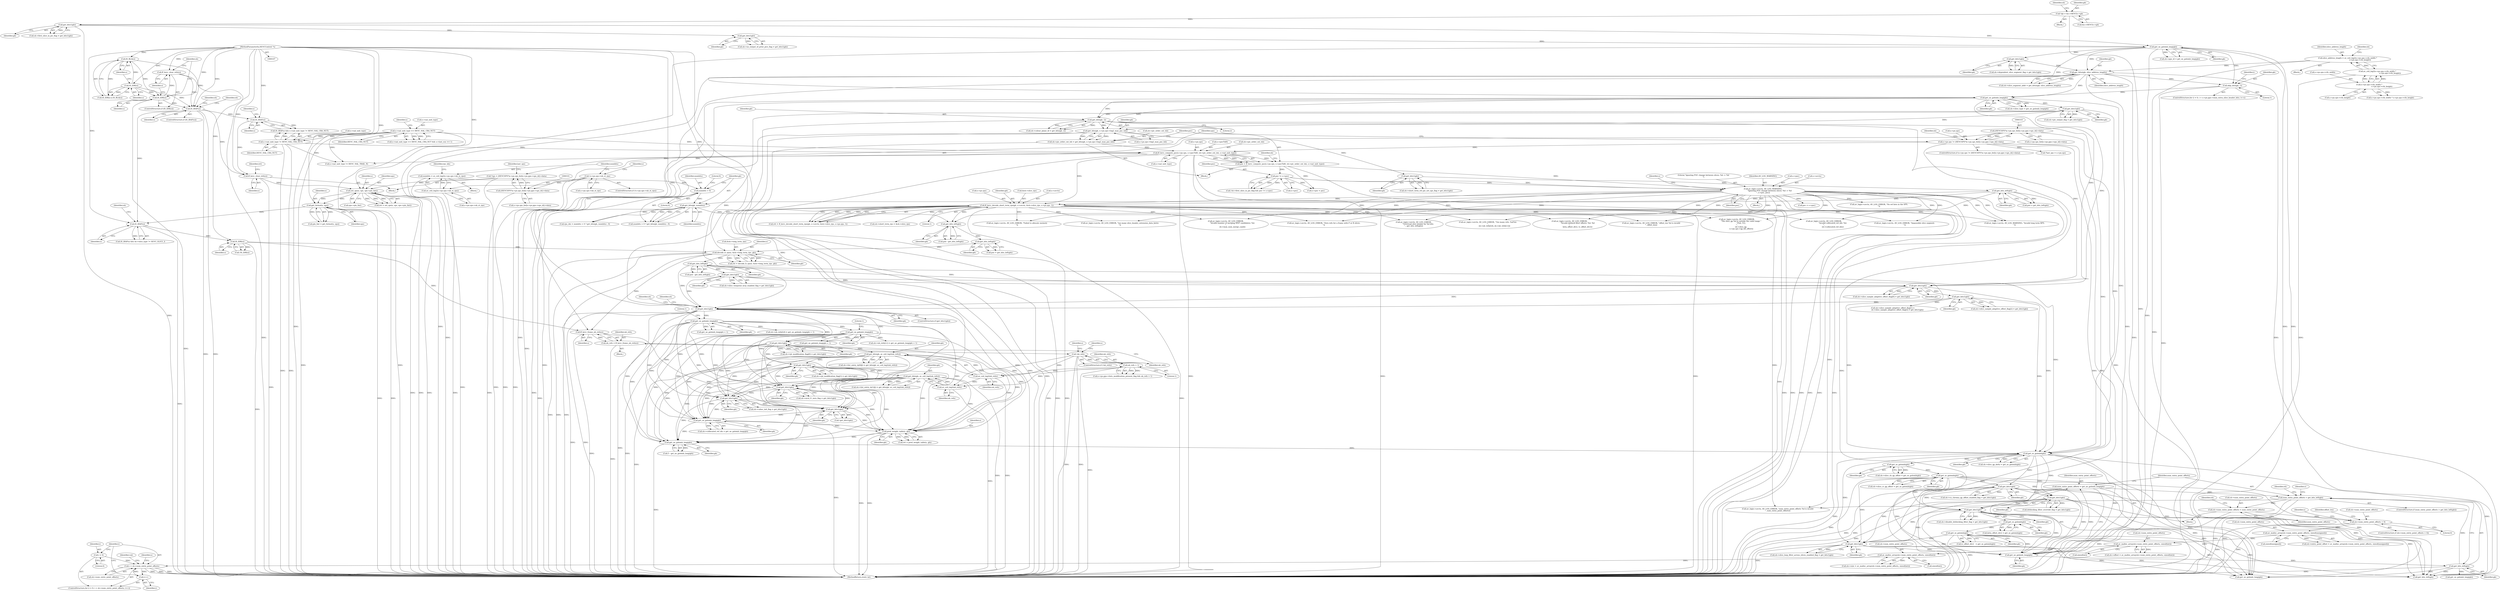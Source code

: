 digraph "0_FFmpeg_54655623a82632e7624714d7b2a3e039dc5faa7e_0@pointer" {
"1001946" [label="(Call,i < sh->num_entry_point_offsets)"];
"1001943" [label="(Call,i = 0)"];
"1001951" [label="(Call,i++)"];
"1001946" [label="(Call,i < sh->num_entry_point_offsets)"];
"1001906" [label="(Call,av_malloc_array(sh->num_entry_point_offsets, sizeof(int)))"];
"1001896" [label="(Call,av_malloc_array(sh->num_entry_point_offsets, sizeof(int)))"];
"1001886" [label="(Call,av_malloc_array(sh->num_entry_point_offsets, sizeof(unsigned)))"];
"1001831" [label="(Call,sh->num_entry_point_offsets > 0)"];
"1001825" [label="(Call,sh->num_entry_point_offsets = num_entry_point_offsets)"];
"1001811" [label="(Call,num_entry_point_offsets > get_bits_left(gb))"];
"1001806" [label="(Call,num_entry_point_offsets = get_ue_golomb_long(gb))"];
"1001808" [label="(Call,get_ue_golomb_long(gb))"];
"1001544" [label="(Call,get_se_golomb(gb))"];
"1001538" [label="(Call,get_se_golomb(gb))"];
"1001523" [label="(Call,get_se_golomb(gb))"];
"1000699" [label="(Call,get_bits(gb, 2))"];
"1000617" [label="(Call,get_ue_golomb_long(gb))"];
"1000610" [label="(Call,skip_bits(gb, 1))"];
"1000511" [label="(Call,get_bitsz(gb, slice_address_length))"];
"1000487" [label="(Call,get_bits1(gb))"];
"1000201" [label="(Call,get_ue_golomb_long(gb))"];
"1000132" [label="(Call,get_bits1(gb))"];
"1000111" [label="(Call,*gb = &s->HEVClc->gb)"];
"1000195" [label="(Call,get_bits1(gb))"];
"1000489" [label="(Call,slice_address_length = av_ceil_log2(s->ps.sps->ctb_width *\n                                            s->ps.sps->ctb_height))"];
"1000491" [label="(Call,av_ceil_log2(s->ps.sps->ctb_width *\n                                            s->ps.sps->ctb_height))"];
"1000492" [label="(Call,s->ps.sps->ctb_width *\n                                            s->ps.sps->ctb_height)"];
"1000685" [label="(Call,get_bits1(gb))"];
"1001493" [label="(Call,get_ue_golomb_long(gb))"];
"1001176" [label="(Call,get_ue_golomb_long(gb))"];
"1001160" [label="(Call,get_ue_golomb_long(gb))"];
"1001150" [label="(Call,get_bits1(gb))"];
"1001065" [label="(Call,get_bits1(gb))"];
"1001042" [label="(Call,get_bits1(gb))"];
"1000932" [label="(Call,get_bits_left(gb))"];
"1000898" [label="(Call,decode_lt_rps(s, &sh->long_term_rps, gb))"];
"1000704" [label="(Call,IS_IDR(s))"];
"1000652" [label="(Call,IS_IRAP(s))"];
"1000189" [label="(Call,IS_IRAP(s))"];
"1000181" [label="(Call,ff_hevc_clear_refs(s))"];
"1000179" [label="(Call,IS_IDR(s))"];
"1000156" [label="(Call,IS_BLA(s))"];
"1000154" [label="(Call,IS_IDR(s))"];
"1000108" [label="(MethodParameterIn,HEVCContext *s)"];
"1000431" [label="(Call,get_format(s, sps))"];
"1000417" [label="(Call,set_sps(s, sps, sps->pix_fmt))"];
"1000413" [label="(Call,ff_hevc_clear_refs(s))"];
"1000360" [label="(Call,IS_IRAP(s))"];
"1000328" [label="(Call,*sps = (HEVCSPS*)s->ps.sps_list[s->ps.pps->sps_id]->data)"];
"1000330" [label="(Call,(HEVCSPS*)s->ps.sps_list[s->ps.pps->sps_id]->data)"];
"1000309" [label="(Call,(HEVCSPS*)s->ps.sps_list[s->ps.pps->sps_id]->data)"];
"1000894" [label="(Call,get_bits_left(gb))"];
"1000890" [label="(Call,get_bits_left(gb))"];
"1000866" [label="(Call,get_bits(gb, numbits))"];
"1000789" [label="(Call,get_bits_left(gb))"];
"1000785" [label="(Call,get_bits1(gb))"];
"1000713" [label="(Call,get_bits(gb, s->ps.sps->log2_max_poc_lsb))"];
"1000863" [label="(Call,numbits > 0)"];
"1000850" [label="(Call,numbits = av_ceil_log2(s->ps.sps->nb_st_rps))"];
"1000852" [label="(Call,av_ceil_log2(s->ps.sps->nb_st_rps))"];
"1000833" [label="(Call,!s->ps.sps->nb_st_rps)"];
"1000799" [label="(Call,ff_hevc_decode_short_term_rps(gb, s->avctx, &sh->slice_rps, s->ps.sps, 1))"];
"1000751" [label="(Call,av_log(s->avctx, AV_LOG_WARNING,\n                       \"Ignoring POC change between slices: %d -> %d\n\", s->poc, poc))"];
"1000745" [label="(Call,poc != s->poc)"];
"1000722" [label="(Call,poc = ff_hevc_compute_poc(s->ps.sps, s->pocTid0, sh->pic_order_cnt_lsb, s->nal_unit_type))"];
"1000724" [label="(Call,ff_hevc_compute_poc(s->ps.sps, s->pocTid0, sh->pic_order_cnt_lsb, s->nal_unit_type))"];
"1000303" [label="(Call,s->ps.sps != (HEVCSPS*)s->ps.sps_list[s->ps.pps->sps_id]->data)"];
"1000709" [label="(Call,sh->pic_order_cnt_lsb = get_bits(gb, s->ps.sps->log2_max_poc_lsb))"];
"1000287" [label="(Call,s->nal_unit_type == HEVC_NAL_CRA_NUT)"];
"1000362" [label="(Call,s->nal_unit_type != HEVC_NAL_CRA_NUT)"];
"1000946" [label="(Call,get_bits1(gb))"];
"1001341" [label="(Call,get_bits(gb, av_ceil_log2(nb_refs)))"];
"1001310" [label="(Call,get_bits1(gb))"];
"1001293" [label="(Call,get_bits(gb, av_ceil_log2(nb_refs)))"];
"1001263" [label="(Call,get_bits1(gb))"];
"1001295" [label="(Call,av_ceil_log2(nb_refs))"];
"1001253" [label="(Call,nb_refs > 1)"];
"1001233" [label="(Call,!nb_refs)"];
"1001228" [label="(Call,nb_refs = ff_hevc_frame_nb_refs(s))"];
"1001230" [label="(Call,ff_hevc_frame_nb_refs(s))"];
"1001343" [label="(Call,av_ceil_log2(nb_refs))"];
"1001478" [label="(Call,pred_weight_table(s, gb))"];
"1001403" [label="(Call,get_bits1(gb))"];
"1001355" [label="(Call,get_bits1(gb))"];
"1001369" [label="(Call,get_bits1(gb))"];
"1001420" [label="(Call,get_ue_golomb_long(gb))"];
"1001601" [label="(Call,get_bits1(gb))"];
"1001570" [label="(Call,get_bits1(gb))"];
"1001753" [label="(Call,get_bits1(gb))"];
"1001610" [label="(Call,get_bits1(gb))"];
"1001626" [label="(Call,get_se_golomb(gb))"];
"1001621" [label="(Call,get_se_golomb(gb))"];
"1001813" [label="(Call,get_bits_left(gb))"];
"1000799" [label="(Call,ff_hevc_decode_short_term_rps(gb, s->avctx, &sh->slice_rps, s->ps.sps, 1))"];
"1001599" [label="(Call,deblocking_filter_override_flag = get_bits1(gb))"];
"1001524" [label="(Identifier,gb)"];
"1001480" [label="(Identifier,gb)"];
"1001602" [label="(Identifier,gb)"];
"1000418" [label="(Identifier,s)"];
"1001544" [label="(Call,get_se_golomb(gb))"];
"1001621" [label="(Call,get_se_golomb(gb))"];
"1001257" [label="(Call,sh->rpl_modification_flag[0] = get_bits1(gb))"];
"1000797" [label="(Call,ret = ff_hevc_decode_short_term_rps(gb, s->avctx, &sh->slice_rps, s->ps.sps, 1))"];
"1000898" [label="(Call,decode_lt_rps(s, &sh->long_term_rps, gb))"];
"1000786" [label="(Identifier,gb)"];
"1000723" [label="(Identifier,poc)"];
"1002030" [label="(Call,get_ue_golomb_long(gb))"];
"1000179" [label="(Call,IS_IDR(s))"];
"1001833" [label="(Identifier,sh)"];
"1001945" [label="(Literal,0)"];
"1001249" [label="(Identifier,s)"];
"1002015" [label="(Identifier,s)"];
"1000781" [label="(Call,sh->short_term_ref_pic_set_sps_flag = get_bits1(gb))"];
"1001839" [label="(Identifier,offset_len)"];
"1001948" [label="(Call,sh->num_entry_point_offsets)"];
"1000851" [label="(Identifier,numbits)"];
"1000681" [label="(Call,sh->pic_output_flag = get_bits1(gb))"];
"1001236" [label="(Call,av_log(s->avctx, AV_LOG_ERROR, \"Zero refs for a frame with P or B slices.\n\"))"];
"1000867" [label="(Identifier,gb)"];
"1000842" [label="(Call,av_log(s->avctx, AV_LOG_ERROR, \"No ref lists in the SPS.\n\"))"];
"1000133" [label="(Identifier,gb)"];
"1001296" [label="(Identifier,nb_refs)"];
"1001835" [label="(Literal,0)"];
"1000109" [label="(Block,)"];
"1001333" [label="(Call,sh->list_entry_lx[1][i] = get_bits(gb, av_ceil_log2(nb_refs)))"];
"1000465" [label="(Identifier,sh)"];
"1001254" [label="(Identifier,nb_refs)"];
"1001229" [label="(Identifier,nb_refs)"];
"1000512" [label="(Identifier,gb)"];
"1001196" [label="(Call,av_log(s->avctx, AV_LOG_ERROR, \"Too many refs: %d/%d.\n\",\n                       sh->nb_refs[L0], sh->nb_refs[L1]))"];
"1001421" [label="(Identifier,gb)"];
"1000860" [label="(Call,rps_idx = numbits > 0 ? get_bits(gb, numbits) : 0)"];
"1001293" [label="(Call,get_bits(gb, av_ceil_log2(nb_refs)))"];
"1001184" [label="(Identifier,sh)"];
"1000363" [label="(Call,s->nal_unit_type)"];
"1000618" [label="(Identifier,gb)"];
"1001059" [label="(Call,sh->slice_sample_adaptive_offset_flag[2] = get_bits1(gb))"];
"1001571" [label="(Identifier,gb)"];
"1000852" [label="(Call,av_ceil_log2(s->ps.sps->nb_st_rps))"];
"1000189" [label="(Call,IS_IRAP(s))"];
"1001754" [label="(Identifier,gb)"];
"1000417" [label="(Call,set_sps(s, sps, sps->pix_fmt))"];
"1000492" [label="(Call,s->ps.sps->ctb_width *\n                                            s->ps.sps->ctb_height)"];
"1000348" [label="(Call,*last_sps = s->ps.sps)"];
"1001355" [label="(Call,get_bits1(gb))"];
"1000765" [label="(Identifier,s)"];
"1000733" [label="(Call,sh->pic_order_cnt_lsb)"];
"1001902" [label="(Call,sh->size = av_malloc_array(sh->num_entry_point_offsets, sizeof(int)))"];
"1001404" [label="(Identifier,gb)"];
"1000862" [label="(Call,numbits > 0 ? get_bits(gb, numbits) : 0)"];
"1001810" [label="(ControlStructure,if (num_entry_point_offsets > get_bits_left(gb)))"];
"1002140" [label="(Call,get_bits_left(gb))"];
"1000199" [label="(Identifier,sh)"];
"1000359" [label="(Call,IS_IRAP(s) && s->nal_unit_type != HEVC_NAL_CRA_NUT)"];
"1000789" [label="(Call,get_bits_left(gb))"];
"1001169" [label="(Call,sh->nb_refs[L1] = get_ue_golomb_long(gb) + 1)"];
"1001566" [label="(Call,sh->cu_chroma_qp_offset_enabled_flag = get_bits1(gb))"];
"1000910" [label="(Call,av_log(s->avctx, AV_LOG_WARNING, \"Invalid long term RPS.\n\"))"];
"1000829" [label="(Block,)"];
"1000980" [label="(Call,s->nal_unit_type != HEVC_NAL_TRAIL_N)"];
"1000653" [label="(Identifier,s)"];
"1001907" [label="(Call,sh->num_entry_point_offsets)"];
"1001053" [label="(Call,sh->slice_sample_adaptive_offset_flag[1] =\n                sh->slice_sample_adaptive_offset_flag[2] = get_bits1(gb))"];
"1000429" [label="(Call,pix_fmt = get_format(s, sps))"];
"1000844" [label="(Identifier,s)"];
"1001342" [label="(Identifier,gb)"];
"1000490" [label="(Identifier,slice_address_length)"];
"1000415" [label="(Call,ret = set_sps(s, sps, sps->pix_fmt))"];
"1000196" [label="(Identifier,gb)"];
"1001416" [label="(Call,sh->collocated_ref_idx = get_ue_golomb_long(gb))"];
"1001956" [label="(Identifier,val)"];
"1001946" [label="(Call,i < sh->num_entry_point_offsets)"];
"1000704" [label="(Call,IS_IDR(s))"];
"1000487" [label="(Call,get_bits1(gb))"];
"1001892" [label="(Call,sh->offset = av_malloc_array(sh->num_entry_point_offsets, sizeof(int)))"];
"1000705" [label="(Identifier,s)"];
"1001294" [label="(Identifier,gb)"];
"1001264" [label="(Identifier,gb)"];
"1000756" [label="(Literal,\"Ignoring POC change between slices: %d -> %d\n\")"];
"1000891" [label="(Identifier,gb)"];
"1001882" [label="(Call,sh->entry_point_offset = av_malloc_array(sh->num_entry_point_offsets, sizeof(unsigned)))"];
"1001178" [label="(Literal,1)"];
"1000895" [label="(Identifier,gb)"];
"1001310" [label="(Call,get_bits1(gb))"];
"1001435" [label="(Call,av_log(s->avctx, AV_LOG_ERROR,\n                               \"Invalid collocated_ref_idx: %d.\n\",\n                               sh->collocated_ref_idx))"];
"1000128" [label="(Call,sh->first_slice_in_pic_flag = get_bits1(gb))"];
"1000755" [label="(Identifier,AV_LOG_WARNING)"];
"1001624" [label="(Call,tc_offset_div2   = get_se_golomb(gb))"];
"1001479" [label="(Identifier,s)"];
"1001420" [label="(Call,get_ue_golomb_long(gb))"];
"1000656" [label="(Identifier,sh)"];
"1000493" [label="(Call,s->ps.sps->ctb_width)"];
"1001036" [label="(Call,sh->slice_sample_adaptive_offset_flag[0] = get_bits1(gb))"];
"1000483" [label="(Call,sh->dependent_slice_segment_flag = get_bits1(gb))"];
"1000361" [label="(Identifier,s)"];
"1000787" [label="(Call,pos = get_bits_left(gb))"];
"1000820" [label="(Call,sh->short_term_rps = &sh->slice_rps)"];
"1001115" [label="(Block,)"];
"1000154" [label="(Call,IS_IDR(s))"];
"1000500" [label="(Call,s->ps.sps->ctb_height)"];
"1000725" [label="(Call,s->ps.sps)"];
"1000291" [label="(Identifier,HEVC_NAL_CRA_NUT)"];
"1000699" [label="(Call,get_bits(gb, 2))"];
"1001066" [label="(Identifier,gb)"];
"1000713" [label="(Call,get_bits(gb, s->ps.sps->log2_max_poc_lsb))"];
"1000813" [label="(Literal,1)"];
"1001233" [label="(Call,!nb_refs)"];
"1001813" [label="(Call,get_bits_left(gb))"];
"1000947" [label="(Identifier,gb)"];
"1000287" [label="(Call,s->nal_unit_type == HEVC_NAL_CRA_NUT)"];
"1000808" [label="(Call,s->ps.sps)"];
"1000703" [label="(Call,!IS_IDR(s))"];
"1000416" [label="(Identifier,ret)"];
"1000868" [label="(Identifier,numbits)"];
"1001627" [label="(Identifier,gb)"];
"1000715" [label="(Call,s->ps.sps->log2_max_poc_lsb)"];
"1001344" [label="(Identifier,nb_refs)"];
"1000942" [label="(Call,sh->slice_temporal_mvp_enabled_flag = get_bits1(gb))"];
"1002212" [label="(MethodReturn,static int)"];
"1001175" [label="(Call,get_ue_golomb_long(gb) + 1)"];
"1000121" [label="(Identifier,sh)"];
"1000890" [label="(Call,get_bits_left(gb))"];
"1001827" [label="(Identifier,sh)"];
"1000834" [label="(Call,s->ps.sps->nb_st_rps)"];
"1001753" [label="(Call,get_bits1(gb))"];
"1001900" [label="(Call,sizeof(int))"];
"1000111" [label="(Call,*gb = &s->HEVClc->gb)"];
"1000473" [label="(Block,)"];
"1001942" [label="(ControlStructure,for (i = 0; i < sh->num_entry_point_offsets; i++))"];
"1001042" [label="(Call,get_bits1(gb))"];
"1000519" [label="(Call,s->ps.sps->ctb_width * s->ps.sps->ctb_height)"];
"1001403" [label="(Call,get_bits1(gb))"];
"1000286" [label="(Call,s->nal_unit_type == HEVC_NAL_CRA_NUT && s->last_eos == 1)"];
"1001343" [label="(Call,av_ceil_log2(nb_refs))"];
"1000156" [label="(Call,IS_BLA(s))"];
"1001806" [label="(Call,num_entry_point_offsets = get_ue_golomb_long(gb))"];
"1001156" [label="(Identifier,sh)"];
"1000303" [label="(Call,s->ps.sps != (HEVCSPS*)s->ps.sps_list[s->ps.pps->sps_id]->data)"];
"1001304" [label="(Call,sh->rpl_modification_flag[1] = get_bits1(gb))"];
"1000832" [label="(ControlStructure,if (!s->ps.sps->nb_st_rps))"];
"1000746" [label="(Identifier,poc)"];
"1000853" [label="(Call,s->ps.sps->nb_st_rps)"];
"1000191" [label="(Call,sh->no_output_of_prior_pics_flag = get_bits1(gb))"];
"1001611" [label="(Identifier,gb)"];
"1000651" [label="(Call,IS_IRAP(s) && sh->slice_type != HEVC_SLICE_I)"];
"1000362" [label="(Call,s->nal_unit_type != HEVC_NAL_CRA_NUT)"];
"1001228" [label="(Call,nb_refs = ff_hevc_frame_nb_refs(s))"];
"1001841" [label="(Call,get_ue_golomb_long(gb))"];
"1000724" [label="(Call,ff_hevc_compute_poc(s->ps.sps, s->pocTid0, sh->pic_order_cnt_lsb, s->nal_unit_type))"];
"1000863" [label="(Call,numbits > 0)"];
"1000509" [label="(Identifier,sh)"];
"1000349" [label="(Identifier,last_sps)"];
"1000800" [label="(Identifier,gb)"];
"1001159" [label="(Call,get_ue_golomb_long(gb) + 1)"];
"1000511" [label="(Call,get_bitsz(gb, slice_address_length))"];
"1001491" [label="(Call,5 - get_ue_golomb_long(gb))"];
"1000157" [label="(Identifier,s)"];
"1000180" [label="(Identifier,s)"];
"1000413" [label="(Call,ff_hevc_clear_refs(s))"];
"1000185" [label="(Identifier,sh)"];
"1000433" [label="(Identifier,sps)"];
"1000932" [label="(Call,get_bits_left(gb))"];
"1000329" [label="(Identifier,sps)"];
"1001356" [label="(Identifier,gb)"];
"1002144" [label="(Call,av_log(s->avctx, AV_LOG_ERROR,\n               \"Overread slice header by %d bits\n\", -get_bits_left(gb)))"];
"1001808" [label="(Call,get_ue_golomb_long(gb))"];
"1001232" [label="(ControlStructure,if (!nb_refs))"];
"1000609" [label="(Identifier,i)"];
"1000611" [label="(Identifier,gb)"];
"1001476" [label="(Call,ret = pred_weight_table(s, gb))"];
"1001402" [label="(Call,!get_bits1(gb))"];
"1000757" [label="(Call,s->poc)"];
"1000743" [label="(Identifier,sh)"];
"1000332" [label="(Call,s->ps.sps_list[s->ps.pps->sps_id]->data)"];
"1000652" [label="(Call,IS_IRAP(s))"];
"1001749" [label="(Call,sh->slice_loop_filter_across_slices_enabled_flag = get_bits1(gb))"];
"1000489" [label="(Call,slice_address_length = av_ceil_log2(s->ps.sps->ctb_width *\n                                            s->ps.sps->ctb_height))"];
"1001161" [label="(Identifier,gb)"];
"1000195" [label="(Call,get_bits1(gb))"];
"1001812" [label="(Identifier,num_entry_point_offsets)"];
"1001896" [label="(Call,av_malloc_array(sh->num_entry_point_offsets, sizeof(int)))"];
"1000491" [label="(Call,av_ceil_log2(s->ps.sps->ctb_width *\n                                            s->ps.sps->ctb_height))"];
"1000790" [label="(Identifier,gb)"];
"1000311" [label="(Call,s->ps.sps_list[s->ps.pps->sps_id]->data)"];
"1000760" [label="(Identifier,poc)"];
"1001238" [label="(Identifier,s)"];
"1000294" [label="(Identifier,s)"];
"1000864" [label="(Identifier,numbits)"];
"1001369" [label="(Call,get_bits1(gb))"];
"1000432" [label="(Identifier,s)"];
"1001809" [label="(Identifier,gb)"];
"1001162" [label="(Literal,1)"];
"1000288" [label="(Call,s->nal_unit_type)"];
"1000366" [label="(Identifier,HEVC_NAL_CRA_NUT)"];
"1001255" [label="(Literal,1)"];
"1002033" [label="(Call,av_log(s->avctx, AV_LOG_ERROR, \"too many slice_header_extension_data_bytes\n\"))"];
"1000709" [label="(Call,sh->pic_order_cnt_lsb = get_bits(gb, s->ps.sps->log2_max_poc_lsb))"];
"1001538" [label="(Call,get_se_golomb(gb))"];
"1001508" [label="(Call,av_log(s->avctx, AV_LOG_ERROR,\n                       \"Invalid number of merging MVP candidates: %d.\n\",\n                       sh->max_num_merge_cand))"];
"1000869" [label="(Literal,0)"];
"1000861" [label="(Identifier,rps_idx)"];
"1001816" [label="(Call,av_log(s->avctx, AV_LOG_ERROR, \"num_entry_point_offsets %d is invalid\n\", num_entry_point_offsets))"];
"1001647" [label="(Call,av_log(s->avctx, AV_LOG_ERROR,\n                            \"Invalid deblock filter offsets: %d, %d\n\",\n                            beta_offset_div2, tc_offset_div2))"];
"1000513" [label="(Identifier,slice_address_length)"];
"1001540" [label="(Call,sh->slice_cr_qp_offset = get_se_golomb(gb))"];
"1000197" [label="(Call,sh->pps_id = get_ue_golomb_long(gb))"];
"1000108" [label="(MethodParameterIn,HEVCContext *s)"];
"1000899" [label="(Identifier,s)"];
"1001886" [label="(Call,av_malloc_array(sh->num_entry_point_offsets, sizeof(unsigned)))"];
"1001804" [label="(Block,)"];
"1001622" [label="(Identifier,gb)"];
"1001826" [label="(Call,sh->num_entry_point_offsets)"];
"1000113" [label="(Call,&s->HEVClc->gb)"];
"1000751" [label="(Call,av_log(s->avctx, AV_LOG_WARNING,\n                       \"Ignoring POC change between slices: %d -> %d\n\", s->poc, poc))"];
"1001610" [label="(Call,get_bits1(gb))"];
"1000328" [label="(Call,*sps = (HEVCSPS*)s->ps.sps_list[s->ps.pps->sps_id]->data)"];
"1000420" [label="(Call,sps->pix_fmt)"];
"1000326" [label="(Block,)"];
"1000888" [label="(Call,pos - get_bits_left(gb))"];
"1000804" [label="(Call,&sh->slice_rps)"];
"1001150" [label="(Call,get_bits1(gb))"];
"1000414" [label="(Identifier,s)"];
"1001230" [label="(Call,ff_hevc_frame_nb_refs(s))"];
"1000930" [label="(Call,pos - get_bits_left(gb))"];
"1000750" [label="(Block,)"];
"1000153" [label="(Call,IS_IDR(s) || IS_BLA(s))"];
"1000745" [label="(Call,poc != s->poc)"];
"1001910" [label="(Call,sizeof(int))"];
"1000866" [label="(Call,get_bits(gb, numbits))"];
"1001606" [label="(Call,sh->disable_deblocking_filter_flag = get_bits1(gb))"];
"1001890" [label="(Call,sizeof(unsigned))"];
"1001887" [label="(Call,sh->num_entry_point_offsets)"];
"1000706" [label="(Block,)"];
"1000364" [label="(Identifier,s)"];
"1001811" [label="(Call,num_entry_point_offsets > get_bits_left(gb))"];
"1000785" [label="(Call,get_bits1(gb))"];
"1002090" [label="(Call,av_log(s->avctx, AV_LOG_ERROR,\n               \"The slice_qp %d is outside the valid range \"\n               \"[%d, 51].\n\",\n               sh->slice_qp,\n               -s->ps.sps->qp_bd_offset))"];
"1000771" [label="(Call,poc = s->poc)"];
"1001160" [label="(Call,get_ue_golomb_long(gb))"];
"1000181" [label="(Call,ff_hevc_clear_refs(s))"];
"1001151" [label="(Identifier,gb)"];
"1000900" [label="(Call,&sh->long_term_rps)"];
"1001818" [label="(Identifier,s)"];
"1000188" [label="(ControlStructure,if (IS_IRAP(s)))"];
"1000892" [label="(Call,pos = get_bits_left(gb))"];
"1001619" [label="(Call,beta_offset_div2 = get_se_golomb(gb))"];
"1001263" [label="(Call,get_bits1(gb))"];
"1000896" [label="(Call,ret = decode_lt_rps(s, &sh->long_term_rps, gb))"];
"1002130" [label="(Call,av_log(s->avctx, AV_LOG_ERROR, \"Impossible slice segment.\n\"))"];
"1001234" [label="(Identifier,nb_refs)"];
"1000752" [label="(Call,s->avctx)"];
"1001285" [label="(Call,sh->list_entry_lx[0][i] = get_bits(gb, av_ceil_log2(nb_refs)))"];
"1001825" [label="(Call,sh->num_entry_point_offsets = num_entry_point_offsets)"];
"1001519" [label="(Call,sh->slice_qp_delta = get_se_golomb(gb))"];
"1001807" [label="(Identifier,num_entry_point_offsets)"];
"1000904" [label="(Identifier,gb)"];
"1000202" [label="(Identifier,gb)"];
"1001951" [label="(Call,i++)"];
"1001523" [label="(Call,get_se_golomb(gb))"];
"1000132" [label="(Call,get_bits1(gb))"];
"1000201" [label="(Call,get_ue_golomb_long(gb))"];
"1000431" [label="(Call,get_format(s, sps))"];
"1000155" [label="(Identifier,s)"];
"1001231" [label="(Identifier,s)"];
"1000302" [label="(ControlStructure,if (s->ps.sps != (HEVCSPS*)s->ps.sps_list[s->ps.pps->sps_id]->data))"];
"1000776" [label="(Call,s->poc = poc)"];
"1000612" [label="(Literal,1)"];
"1000700" [label="(Identifier,gb)"];
"1001906" [label="(Call,av_malloc_array(sh->num_entry_point_offsets, sizeof(int)))"];
"1000112" [label="(Identifier,gb)"];
"1001253" [label="(Call,nb_refs > 1)"];
"1000193" [label="(Identifier,sh)"];
"1001478" [label="(Call,pred_weight_table(s, gb))"];
"1000801" [label="(Call,s->avctx)"];
"1001534" [label="(Call,sh->slice_cb_qp_offset = get_se_golomb(gb))"];
"1001149" [label="(ControlStructure,if (get_bits1(gb)))"];
"1001943" [label="(Call,i = 0)"];
"1001176" [label="(Call,get_ue_golomb_long(gb))"];
"1001858" [label="(Call,av_log(s->avctx, AV_LOG_ERROR, \"offset_len %d is invalid\n\", offset_len))"];
"1001295" [label="(Call,av_ceil_log2(nb_refs))"];
"1001952" [label="(Identifier,i)"];
"1000507" [label="(Call,sh->slice_segment_addr = get_bitsz(gb, slice_address_length))"];
"1001933" [label="(Call,av_log(s->avctx, AV_LOG_ERROR, \"Failed to allocate memory\n\"))"];
"1000850" [label="(Call,numbits = av_ceil_log2(s->ps.sps->nb_st_rps))"];
"1000714" [label="(Identifier,gb)"];
"1001973" [label="(Identifier,s)"];
"1001626" [label="(Call,get_se_golomb(gb))"];
"1000686" [label="(Identifier,gb)"];
"1000894" [label="(Call,get_bits_left(gb))"];
"1001065" [label="(Call,get_bits1(gb))"];
"1000865" [label="(Literal,0)"];
"1000946" [label="(Call,get_bits1(gb))"];
"1001545" [label="(Identifier,gb)"];
"1000701" [label="(Literal,2)"];
"1000419" [label="(Identifier,sps)"];
"1001539" [label="(Identifier,gb)"];
"1001493" [label="(Call,get_ue_golomb_long(gb))"];
"1001831" [label="(Call,sh->num_entry_point_offsets > 0)"];
"1001245" [label="(Call,s->ps.pps->lists_modification_present_flag && nb_refs > 1)"];
"1001370" [label="(Identifier,gb)"];
"1000710" [label="(Call,sh->pic_order_cnt_lsb)"];
"1000617" [label="(Call,get_ue_golomb_long(gb))"];
"1000595" [label="(ControlStructure,for (i = 0; i < s->ps.pps->num_extra_slice_header_bits; i++))"];
"1000736" [label="(Call,s->nal_unit_type)"];
"1000740" [label="(Call,!sh->first_slice_in_pic_flag && poc != s->poc)"];
"1000190" [label="(Identifier,s)"];
"1000610" [label="(Call,skip_bits(gb, 1))"];
"1000833" [label="(Call,!s->ps.sps->nb_st_rps)"];
"1000360" [label="(Call,IS_IRAP(s))"];
"1001365" [label="(Call,sh->cabac_init_flag = get_bits1(gb))"];
"1001341" [label="(Call,get_bits(gb, av_ceil_log2(nb_refs)))"];
"1001351" [label="(Call,sh->mvd_l1_zero_flag = get_bits1(gb))"];
"1001043" [label="(Identifier,gb)"];
"1000685" [label="(Call,get_bits1(gb))"];
"1000933" [label="(Identifier,gb)"];
"1000695" [label="(Call,sh->colour_plane_id = get_bits(gb, 2))"];
"1000613" [label="(Call,sh->slice_type = get_ue_golomb_long(gb))"];
"1000730" [label="(Call,s->pocTid0)"];
"1000488" [label="(Identifier,gb)"];
"1001897" [label="(Call,sh->num_entry_point_offsets)"];
"1001832" [label="(Call,sh->num_entry_point_offsets)"];
"1001153" [label="(Call,sh->nb_refs[L0] = get_ue_golomb_long(gb) + 1)"];
"1001311" [label="(Identifier,gb)"];
"1000747" [label="(Call,s->poc)"];
"1001944" [label="(Identifier,i)"];
"1001814" [label="(Identifier,gb)"];
"1001570" [label="(Call,get_bits1(gb))"];
"1000722" [label="(Call,poc = ff_hevc_compute_poc(s->ps.sps, s->pocTid0, sh->pic_order_cnt_lsb, s->nal_unit_type))"];
"1000304" [label="(Call,s->ps.sps)"];
"1001829" [label="(Identifier,num_entry_point_offsets)"];
"1000330" [label="(Call,(HEVCSPS*)s->ps.sps_list[s->ps.pps->sps_id]->data)"];
"1001601" [label="(Call,get_bits1(gb))"];
"1000178" [label="(ControlStructure,if (IS_IDR(s)))"];
"1001947" [label="(Identifier,i)"];
"1001494" [label="(Identifier,gb)"];
"1001830" [label="(ControlStructure,if (sh->num_entry_point_offsets > 0))"];
"1000182" [label="(Identifier,s)"];
"1001177" [label="(Identifier,gb)"];
"1000309" [label="(Call,(HEVCSPS*)s->ps.sps_list[s->ps.pps->sps_id]->data)"];
"1001946" -> "1001942"  [label="AST: "];
"1001946" -> "1001948"  [label="CFG: "];
"1001947" -> "1001946"  [label="AST: "];
"1001948" -> "1001946"  [label="AST: "];
"1001956" -> "1001946"  [label="CFG: "];
"1001973" -> "1001946"  [label="CFG: "];
"1001946" -> "1002212"  [label="DDG: "];
"1001946" -> "1002212"  [label="DDG: "];
"1001946" -> "1002212"  [label="DDG: "];
"1001943" -> "1001946"  [label="DDG: "];
"1001951" -> "1001946"  [label="DDG: "];
"1001906" -> "1001946"  [label="DDG: "];
"1001946" -> "1001951"  [label="DDG: "];
"1001943" -> "1001942"  [label="AST: "];
"1001943" -> "1001945"  [label="CFG: "];
"1001944" -> "1001943"  [label="AST: "];
"1001945" -> "1001943"  [label="AST: "];
"1001947" -> "1001943"  [label="CFG: "];
"1001951" -> "1001942"  [label="AST: "];
"1001951" -> "1001952"  [label="CFG: "];
"1001952" -> "1001951"  [label="AST: "];
"1001947" -> "1001951"  [label="CFG: "];
"1001906" -> "1001902"  [label="AST: "];
"1001906" -> "1001910"  [label="CFG: "];
"1001907" -> "1001906"  [label="AST: "];
"1001910" -> "1001906"  [label="AST: "];
"1001902" -> "1001906"  [label="CFG: "];
"1001906" -> "1001902"  [label="DDG: "];
"1001896" -> "1001906"  [label="DDG: "];
"1001896" -> "1001892"  [label="AST: "];
"1001896" -> "1001900"  [label="CFG: "];
"1001897" -> "1001896"  [label="AST: "];
"1001900" -> "1001896"  [label="AST: "];
"1001892" -> "1001896"  [label="CFG: "];
"1001896" -> "1001892"  [label="DDG: "];
"1001886" -> "1001896"  [label="DDG: "];
"1001886" -> "1001882"  [label="AST: "];
"1001886" -> "1001890"  [label="CFG: "];
"1001887" -> "1001886"  [label="AST: "];
"1001890" -> "1001886"  [label="AST: "];
"1001882" -> "1001886"  [label="CFG: "];
"1001886" -> "1001882"  [label="DDG: "];
"1001831" -> "1001886"  [label="DDG: "];
"1001831" -> "1001830"  [label="AST: "];
"1001831" -> "1001835"  [label="CFG: "];
"1001832" -> "1001831"  [label="AST: "];
"1001835" -> "1001831"  [label="AST: "];
"1001839" -> "1001831"  [label="CFG: "];
"1002015" -> "1001831"  [label="CFG: "];
"1001831" -> "1002212"  [label="DDG: "];
"1001831" -> "1002212"  [label="DDG: "];
"1001825" -> "1001831"  [label="DDG: "];
"1001825" -> "1001804"  [label="AST: "];
"1001825" -> "1001829"  [label="CFG: "];
"1001826" -> "1001825"  [label="AST: "];
"1001829" -> "1001825"  [label="AST: "];
"1001833" -> "1001825"  [label="CFG: "];
"1001825" -> "1002212"  [label="DDG: "];
"1001811" -> "1001825"  [label="DDG: "];
"1001811" -> "1001810"  [label="AST: "];
"1001811" -> "1001813"  [label="CFG: "];
"1001812" -> "1001811"  [label="AST: "];
"1001813" -> "1001811"  [label="AST: "];
"1001818" -> "1001811"  [label="CFG: "];
"1001827" -> "1001811"  [label="CFG: "];
"1001811" -> "1002212"  [label="DDG: "];
"1001811" -> "1002212"  [label="DDG: "];
"1001806" -> "1001811"  [label="DDG: "];
"1001813" -> "1001811"  [label="DDG: "];
"1001811" -> "1001816"  [label="DDG: "];
"1001806" -> "1001804"  [label="AST: "];
"1001806" -> "1001808"  [label="CFG: "];
"1001807" -> "1001806"  [label="AST: "];
"1001808" -> "1001806"  [label="AST: "];
"1001812" -> "1001806"  [label="CFG: "];
"1001806" -> "1002212"  [label="DDG: "];
"1001808" -> "1001806"  [label="DDG: "];
"1001808" -> "1001809"  [label="CFG: "];
"1001809" -> "1001808"  [label="AST: "];
"1001544" -> "1001808"  [label="DDG: "];
"1001601" -> "1001808"  [label="DDG: "];
"1001753" -> "1001808"  [label="DDG: "];
"1001610" -> "1001808"  [label="DDG: "];
"1001523" -> "1001808"  [label="DDG: "];
"1001570" -> "1001808"  [label="DDG: "];
"1001626" -> "1001808"  [label="DDG: "];
"1000511" -> "1001808"  [label="DDG: "];
"1000201" -> "1001808"  [label="DDG: "];
"1001808" -> "1001813"  [label="DDG: "];
"1001544" -> "1001540"  [label="AST: "];
"1001544" -> "1001545"  [label="CFG: "];
"1001545" -> "1001544"  [label="AST: "];
"1001540" -> "1001544"  [label="CFG: "];
"1001544" -> "1002212"  [label="DDG: "];
"1001544" -> "1001540"  [label="DDG: "];
"1001538" -> "1001544"  [label="DDG: "];
"1001544" -> "1001570"  [label="DDG: "];
"1001544" -> "1001601"  [label="DDG: "];
"1001544" -> "1001610"  [label="DDG: "];
"1001544" -> "1001753"  [label="DDG: "];
"1001544" -> "1002030"  [label="DDG: "];
"1001544" -> "1002140"  [label="DDG: "];
"1001538" -> "1001534"  [label="AST: "];
"1001538" -> "1001539"  [label="CFG: "];
"1001539" -> "1001538"  [label="AST: "];
"1001534" -> "1001538"  [label="CFG: "];
"1001538" -> "1001534"  [label="DDG: "];
"1001523" -> "1001538"  [label="DDG: "];
"1001523" -> "1001519"  [label="AST: "];
"1001523" -> "1001524"  [label="CFG: "];
"1001524" -> "1001523"  [label="AST: "];
"1001519" -> "1001523"  [label="CFG: "];
"1001523" -> "1002212"  [label="DDG: "];
"1001523" -> "1001519"  [label="DDG: "];
"1000699" -> "1001523"  [label="DDG: "];
"1001493" -> "1001523"  [label="DDG: "];
"1001065" -> "1001523"  [label="DDG: "];
"1000617" -> "1001523"  [label="DDG: "];
"1001042" -> "1001523"  [label="DDG: "];
"1000932" -> "1001523"  [label="DDG: "];
"1000946" -> "1001523"  [label="DDG: "];
"1000685" -> "1001523"  [label="DDG: "];
"1001523" -> "1001570"  [label="DDG: "];
"1001523" -> "1001601"  [label="DDG: "];
"1001523" -> "1001610"  [label="DDG: "];
"1001523" -> "1001753"  [label="DDG: "];
"1001523" -> "1002030"  [label="DDG: "];
"1001523" -> "1002140"  [label="DDG: "];
"1000699" -> "1000695"  [label="AST: "];
"1000699" -> "1000701"  [label="CFG: "];
"1000700" -> "1000699"  [label="AST: "];
"1000701" -> "1000699"  [label="AST: "];
"1000695" -> "1000699"  [label="CFG: "];
"1000699" -> "1000695"  [label="DDG: "];
"1000699" -> "1000695"  [label="DDG: "];
"1000617" -> "1000699"  [label="DDG: "];
"1000685" -> "1000699"  [label="DDG: "];
"1000699" -> "1000713"  [label="DDG: "];
"1000699" -> "1001042"  [label="DDG: "];
"1000699" -> "1001150"  [label="DDG: "];
"1000617" -> "1000613"  [label="AST: "];
"1000617" -> "1000618"  [label="CFG: "];
"1000618" -> "1000617"  [label="AST: "];
"1000613" -> "1000617"  [label="CFG: "];
"1000617" -> "1002212"  [label="DDG: "];
"1000617" -> "1000613"  [label="DDG: "];
"1000610" -> "1000617"  [label="DDG: "];
"1000511" -> "1000617"  [label="DDG: "];
"1000201" -> "1000617"  [label="DDG: "];
"1000617" -> "1000685"  [label="DDG: "];
"1000617" -> "1000713"  [label="DDG: "];
"1000617" -> "1001042"  [label="DDG: "];
"1000617" -> "1001150"  [label="DDG: "];
"1000610" -> "1000595"  [label="AST: "];
"1000610" -> "1000612"  [label="CFG: "];
"1000611" -> "1000610"  [label="AST: "];
"1000612" -> "1000610"  [label="AST: "];
"1000609" -> "1000610"  [label="CFG: "];
"1000610" -> "1002212"  [label="DDG: "];
"1000511" -> "1000610"  [label="DDG: "];
"1000201" -> "1000610"  [label="DDG: "];
"1000511" -> "1000507"  [label="AST: "];
"1000511" -> "1000513"  [label="CFG: "];
"1000512" -> "1000511"  [label="AST: "];
"1000513" -> "1000511"  [label="AST: "];
"1000507" -> "1000511"  [label="CFG: "];
"1000511" -> "1002212"  [label="DDG: "];
"1000511" -> "1002212"  [label="DDG: "];
"1000511" -> "1000507"  [label="DDG: "];
"1000511" -> "1000507"  [label="DDG: "];
"1000487" -> "1000511"  [label="DDG: "];
"1000201" -> "1000511"  [label="DDG: "];
"1000489" -> "1000511"  [label="DDG: "];
"1000511" -> "1002030"  [label="DDG: "];
"1000511" -> "1002140"  [label="DDG: "];
"1000487" -> "1000483"  [label="AST: "];
"1000487" -> "1000488"  [label="CFG: "];
"1000488" -> "1000487"  [label="AST: "];
"1000483" -> "1000487"  [label="CFG: "];
"1000487" -> "1000483"  [label="DDG: "];
"1000201" -> "1000487"  [label="DDG: "];
"1000201" -> "1000197"  [label="AST: "];
"1000201" -> "1000202"  [label="CFG: "];
"1000202" -> "1000201"  [label="AST: "];
"1000197" -> "1000201"  [label="CFG: "];
"1000201" -> "1002212"  [label="DDG: "];
"1000201" -> "1000197"  [label="DDG: "];
"1000132" -> "1000201"  [label="DDG: "];
"1000195" -> "1000201"  [label="DDG: "];
"1000201" -> "1002030"  [label="DDG: "];
"1000201" -> "1002140"  [label="DDG: "];
"1000132" -> "1000128"  [label="AST: "];
"1000132" -> "1000133"  [label="CFG: "];
"1000133" -> "1000132"  [label="AST: "];
"1000128" -> "1000132"  [label="CFG: "];
"1000132" -> "1002212"  [label="DDG: "];
"1000132" -> "1000128"  [label="DDG: "];
"1000111" -> "1000132"  [label="DDG: "];
"1000132" -> "1000195"  [label="DDG: "];
"1000111" -> "1000109"  [label="AST: "];
"1000111" -> "1000113"  [label="CFG: "];
"1000112" -> "1000111"  [label="AST: "];
"1000113" -> "1000111"  [label="AST: "];
"1000121" -> "1000111"  [label="CFG: "];
"1000111" -> "1002212"  [label="DDG: "];
"1000195" -> "1000191"  [label="AST: "];
"1000195" -> "1000196"  [label="CFG: "];
"1000196" -> "1000195"  [label="AST: "];
"1000191" -> "1000195"  [label="CFG: "];
"1000195" -> "1000191"  [label="DDG: "];
"1000489" -> "1000473"  [label="AST: "];
"1000489" -> "1000491"  [label="CFG: "];
"1000490" -> "1000489"  [label="AST: "];
"1000491" -> "1000489"  [label="AST: "];
"1000509" -> "1000489"  [label="CFG: "];
"1000489" -> "1002212"  [label="DDG: "];
"1000491" -> "1000489"  [label="DDG: "];
"1000491" -> "1000492"  [label="CFG: "];
"1000492" -> "1000491"  [label="AST: "];
"1000491" -> "1002212"  [label="DDG: "];
"1000492" -> "1000491"  [label="DDG: "];
"1000492" -> "1000491"  [label="DDG: "];
"1000492" -> "1000500"  [label="CFG: "];
"1000493" -> "1000492"  [label="AST: "];
"1000500" -> "1000492"  [label="AST: "];
"1000492" -> "1000519"  [label="DDG: "];
"1000492" -> "1000519"  [label="DDG: "];
"1000685" -> "1000681"  [label="AST: "];
"1000685" -> "1000686"  [label="CFG: "];
"1000686" -> "1000685"  [label="AST: "];
"1000681" -> "1000685"  [label="CFG: "];
"1000685" -> "1000681"  [label="DDG: "];
"1000685" -> "1000713"  [label="DDG: "];
"1000685" -> "1001042"  [label="DDG: "];
"1000685" -> "1001150"  [label="DDG: "];
"1001493" -> "1001491"  [label="AST: "];
"1001493" -> "1001494"  [label="CFG: "];
"1001494" -> "1001493"  [label="AST: "];
"1001491" -> "1001493"  [label="CFG: "];
"1001493" -> "1002212"  [label="DDG: "];
"1001493" -> "1001491"  [label="DDG: "];
"1001176" -> "1001493"  [label="DDG: "];
"1001341" -> "1001493"  [label="DDG: "];
"1001150" -> "1001493"  [label="DDG: "];
"1001478" -> "1001493"  [label="DDG: "];
"1001403" -> "1001493"  [label="DDG: "];
"1001310" -> "1001493"  [label="DDG: "];
"1001355" -> "1001493"  [label="DDG: "];
"1001160" -> "1001493"  [label="DDG: "];
"1001420" -> "1001493"  [label="DDG: "];
"1001293" -> "1001493"  [label="DDG: "];
"1001263" -> "1001493"  [label="DDG: "];
"1001369" -> "1001493"  [label="DDG: "];
"1001176" -> "1001175"  [label="AST: "];
"1001176" -> "1001177"  [label="CFG: "];
"1001177" -> "1001176"  [label="AST: "];
"1001178" -> "1001176"  [label="CFG: "];
"1001176" -> "1002212"  [label="DDG: "];
"1001176" -> "1001169"  [label="DDG: "];
"1001176" -> "1001175"  [label="DDG: "];
"1001160" -> "1001176"  [label="DDG: "];
"1001176" -> "1001263"  [label="DDG: "];
"1001176" -> "1001355"  [label="DDG: "];
"1001176" -> "1001369"  [label="DDG: "];
"1001176" -> "1001403"  [label="DDG: "];
"1001176" -> "1001420"  [label="DDG: "];
"1001176" -> "1001478"  [label="DDG: "];
"1001160" -> "1001159"  [label="AST: "];
"1001160" -> "1001161"  [label="CFG: "];
"1001161" -> "1001160"  [label="AST: "];
"1001162" -> "1001160"  [label="CFG: "];
"1001160" -> "1002212"  [label="DDG: "];
"1001160" -> "1001153"  [label="DDG: "];
"1001160" -> "1001159"  [label="DDG: "];
"1001150" -> "1001160"  [label="DDG: "];
"1001160" -> "1001263"  [label="DDG: "];
"1001160" -> "1001355"  [label="DDG: "];
"1001160" -> "1001369"  [label="DDG: "];
"1001160" -> "1001403"  [label="DDG: "];
"1001160" -> "1001420"  [label="DDG: "];
"1001160" -> "1001478"  [label="DDG: "];
"1001150" -> "1001149"  [label="AST: "];
"1001150" -> "1001151"  [label="CFG: "];
"1001151" -> "1001150"  [label="AST: "];
"1001156" -> "1001150"  [label="CFG: "];
"1001184" -> "1001150"  [label="CFG: "];
"1001150" -> "1002212"  [label="DDG: "];
"1001150" -> "1002212"  [label="DDG: "];
"1001065" -> "1001150"  [label="DDG: "];
"1001042" -> "1001150"  [label="DDG: "];
"1000932" -> "1001150"  [label="DDG: "];
"1000946" -> "1001150"  [label="DDG: "];
"1001150" -> "1001263"  [label="DDG: "];
"1001150" -> "1001355"  [label="DDG: "];
"1001150" -> "1001369"  [label="DDG: "];
"1001150" -> "1001403"  [label="DDG: "];
"1001150" -> "1001420"  [label="DDG: "];
"1001150" -> "1001478"  [label="DDG: "];
"1001065" -> "1001059"  [label="AST: "];
"1001065" -> "1001066"  [label="CFG: "];
"1001066" -> "1001065"  [label="AST: "];
"1001059" -> "1001065"  [label="CFG: "];
"1001065" -> "1001053"  [label="DDG: "];
"1001065" -> "1001059"  [label="DDG: "];
"1001042" -> "1001065"  [label="DDG: "];
"1001042" -> "1001036"  [label="AST: "];
"1001042" -> "1001043"  [label="CFG: "];
"1001043" -> "1001042"  [label="AST: "];
"1001036" -> "1001042"  [label="CFG: "];
"1001042" -> "1001036"  [label="DDG: "];
"1000932" -> "1001042"  [label="DDG: "];
"1000946" -> "1001042"  [label="DDG: "];
"1000932" -> "1000930"  [label="AST: "];
"1000932" -> "1000933"  [label="CFG: "];
"1000933" -> "1000932"  [label="AST: "];
"1000930" -> "1000932"  [label="CFG: "];
"1000932" -> "1000930"  [label="DDG: "];
"1000898" -> "1000932"  [label="DDG: "];
"1000932" -> "1000946"  [label="DDG: "];
"1000898" -> "1000896"  [label="AST: "];
"1000898" -> "1000904"  [label="CFG: "];
"1000899" -> "1000898"  [label="AST: "];
"1000900" -> "1000898"  [label="AST: "];
"1000904" -> "1000898"  [label="AST: "];
"1000896" -> "1000898"  [label="CFG: "];
"1000898" -> "1002212"  [label="DDG: "];
"1000898" -> "1002212"  [label="DDG: "];
"1000898" -> "1002212"  [label="DDG: "];
"1000898" -> "1000896"  [label="DDG: "];
"1000898" -> "1000896"  [label="DDG: "];
"1000898" -> "1000896"  [label="DDG: "];
"1000704" -> "1000898"  [label="DDG: "];
"1000108" -> "1000898"  [label="DDG: "];
"1000894" -> "1000898"  [label="DDG: "];
"1000898" -> "1001230"  [label="DDG: "];
"1000704" -> "1000703"  [label="AST: "];
"1000704" -> "1000705"  [label="CFG: "];
"1000705" -> "1000704"  [label="AST: "];
"1000703" -> "1000704"  [label="CFG: "];
"1000704" -> "1002212"  [label="DDG: "];
"1000704" -> "1000703"  [label="DDG: "];
"1000652" -> "1000704"  [label="DDG: "];
"1000108" -> "1000704"  [label="DDG: "];
"1000704" -> "1001230"  [label="DDG: "];
"1000652" -> "1000651"  [label="AST: "];
"1000652" -> "1000653"  [label="CFG: "];
"1000653" -> "1000652"  [label="AST: "];
"1000656" -> "1000652"  [label="CFG: "];
"1000651" -> "1000652"  [label="CFG: "];
"1000652" -> "1002212"  [label="DDG: "];
"1000652" -> "1000651"  [label="DDG: "];
"1000189" -> "1000652"  [label="DDG: "];
"1000431" -> "1000652"  [label="DDG: "];
"1000108" -> "1000652"  [label="DDG: "];
"1000189" -> "1000188"  [label="AST: "];
"1000189" -> "1000190"  [label="CFG: "];
"1000190" -> "1000189"  [label="AST: "];
"1000193" -> "1000189"  [label="CFG: "];
"1000199" -> "1000189"  [label="CFG: "];
"1000189" -> "1002212"  [label="DDG: "];
"1000189" -> "1002212"  [label="DDG: "];
"1000181" -> "1000189"  [label="DDG: "];
"1000156" -> "1000189"  [label="DDG: "];
"1000154" -> "1000189"  [label="DDG: "];
"1000179" -> "1000189"  [label="DDG: "];
"1000108" -> "1000189"  [label="DDG: "];
"1000189" -> "1000360"  [label="DDG: "];
"1000189" -> "1000413"  [label="DDG: "];
"1000181" -> "1000178"  [label="AST: "];
"1000181" -> "1000182"  [label="CFG: "];
"1000182" -> "1000181"  [label="AST: "];
"1000185" -> "1000181"  [label="CFG: "];
"1000181" -> "1002212"  [label="DDG: "];
"1000179" -> "1000181"  [label="DDG: "];
"1000108" -> "1000181"  [label="DDG: "];
"1000179" -> "1000178"  [label="AST: "];
"1000179" -> "1000180"  [label="CFG: "];
"1000180" -> "1000179"  [label="AST: "];
"1000182" -> "1000179"  [label="CFG: "];
"1000185" -> "1000179"  [label="CFG: "];
"1000179" -> "1002212"  [label="DDG: "];
"1000156" -> "1000179"  [label="DDG: "];
"1000154" -> "1000179"  [label="DDG: "];
"1000108" -> "1000179"  [label="DDG: "];
"1000156" -> "1000153"  [label="AST: "];
"1000156" -> "1000157"  [label="CFG: "];
"1000157" -> "1000156"  [label="AST: "];
"1000153" -> "1000156"  [label="CFG: "];
"1000156" -> "1000153"  [label="DDG: "];
"1000154" -> "1000156"  [label="DDG: "];
"1000108" -> "1000156"  [label="DDG: "];
"1000154" -> "1000153"  [label="AST: "];
"1000154" -> "1000155"  [label="CFG: "];
"1000155" -> "1000154"  [label="AST: "];
"1000157" -> "1000154"  [label="CFG: "];
"1000153" -> "1000154"  [label="CFG: "];
"1000154" -> "1000153"  [label="DDG: "];
"1000108" -> "1000154"  [label="DDG: "];
"1000108" -> "1000107"  [label="AST: "];
"1000108" -> "1002212"  [label="DDG: "];
"1000108" -> "1000360"  [label="DDG: "];
"1000108" -> "1000413"  [label="DDG: "];
"1000108" -> "1000417"  [label="DDG: "];
"1000108" -> "1000431"  [label="DDG: "];
"1000108" -> "1001230"  [label="DDG: "];
"1000108" -> "1001478"  [label="DDG: "];
"1000431" -> "1000429"  [label="AST: "];
"1000431" -> "1000433"  [label="CFG: "];
"1000432" -> "1000431"  [label="AST: "];
"1000433" -> "1000431"  [label="AST: "];
"1000429" -> "1000431"  [label="CFG: "];
"1000431" -> "1002212"  [label="DDG: "];
"1000431" -> "1002212"  [label="DDG: "];
"1000431" -> "1000429"  [label="DDG: "];
"1000431" -> "1000429"  [label="DDG: "];
"1000417" -> "1000431"  [label="DDG: "];
"1000417" -> "1000431"  [label="DDG: "];
"1000417" -> "1000415"  [label="AST: "];
"1000417" -> "1000420"  [label="CFG: "];
"1000418" -> "1000417"  [label="AST: "];
"1000419" -> "1000417"  [label="AST: "];
"1000420" -> "1000417"  [label="AST: "];
"1000415" -> "1000417"  [label="CFG: "];
"1000417" -> "1002212"  [label="DDG: "];
"1000417" -> "1002212"  [label="DDG: "];
"1000417" -> "1002212"  [label="DDG: "];
"1000417" -> "1000415"  [label="DDG: "];
"1000417" -> "1000415"  [label="DDG: "];
"1000417" -> "1000415"  [label="DDG: "];
"1000413" -> "1000417"  [label="DDG: "];
"1000328" -> "1000417"  [label="DDG: "];
"1000413" -> "1000326"  [label="AST: "];
"1000413" -> "1000414"  [label="CFG: "];
"1000414" -> "1000413"  [label="AST: "];
"1000416" -> "1000413"  [label="CFG: "];
"1000413" -> "1002212"  [label="DDG: "];
"1000360" -> "1000413"  [label="DDG: "];
"1000360" -> "1000359"  [label="AST: "];
"1000360" -> "1000361"  [label="CFG: "];
"1000361" -> "1000360"  [label="AST: "];
"1000364" -> "1000360"  [label="CFG: "];
"1000359" -> "1000360"  [label="CFG: "];
"1000360" -> "1000359"  [label="DDG: "];
"1000328" -> "1000326"  [label="AST: "];
"1000328" -> "1000330"  [label="CFG: "];
"1000329" -> "1000328"  [label="AST: "];
"1000330" -> "1000328"  [label="AST: "];
"1000349" -> "1000328"  [label="CFG: "];
"1000328" -> "1002212"  [label="DDG: "];
"1000330" -> "1000328"  [label="DDG: "];
"1000330" -> "1000332"  [label="CFG: "];
"1000331" -> "1000330"  [label="AST: "];
"1000332" -> "1000330"  [label="AST: "];
"1000330" -> "1002212"  [label="DDG: "];
"1000309" -> "1000330"  [label="DDG: "];
"1000309" -> "1000303"  [label="AST: "];
"1000309" -> "1000311"  [label="CFG: "];
"1000310" -> "1000309"  [label="AST: "];
"1000311" -> "1000309"  [label="AST: "];
"1000303" -> "1000309"  [label="CFG: "];
"1000309" -> "1002212"  [label="DDG: "];
"1000309" -> "1000303"  [label="DDG: "];
"1000894" -> "1000892"  [label="AST: "];
"1000894" -> "1000895"  [label="CFG: "];
"1000895" -> "1000894"  [label="AST: "];
"1000892" -> "1000894"  [label="CFG: "];
"1000894" -> "1000892"  [label="DDG: "];
"1000890" -> "1000894"  [label="DDG: "];
"1000890" -> "1000888"  [label="AST: "];
"1000890" -> "1000891"  [label="CFG: "];
"1000891" -> "1000890"  [label="AST: "];
"1000888" -> "1000890"  [label="CFG: "];
"1000890" -> "1000888"  [label="DDG: "];
"1000866" -> "1000890"  [label="DDG: "];
"1000789" -> "1000890"  [label="DDG: "];
"1000799" -> "1000890"  [label="DDG: "];
"1000866" -> "1000862"  [label="AST: "];
"1000866" -> "1000868"  [label="CFG: "];
"1000867" -> "1000866"  [label="AST: "];
"1000868" -> "1000866"  [label="AST: "];
"1000862" -> "1000866"  [label="CFG: "];
"1000866" -> "1002212"  [label="DDG: "];
"1000866" -> "1000860"  [label="DDG: "];
"1000866" -> "1000860"  [label="DDG: "];
"1000866" -> "1000862"  [label="DDG: "];
"1000866" -> "1000862"  [label="DDG: "];
"1000789" -> "1000866"  [label="DDG: "];
"1000863" -> "1000866"  [label="DDG: "];
"1000789" -> "1000787"  [label="AST: "];
"1000789" -> "1000790"  [label="CFG: "];
"1000790" -> "1000789"  [label="AST: "];
"1000787" -> "1000789"  [label="CFG: "];
"1000789" -> "1002212"  [label="DDG: "];
"1000789" -> "1000787"  [label="DDG: "];
"1000785" -> "1000789"  [label="DDG: "];
"1000789" -> "1000799"  [label="DDG: "];
"1000785" -> "1000781"  [label="AST: "];
"1000785" -> "1000786"  [label="CFG: "];
"1000786" -> "1000785"  [label="AST: "];
"1000781" -> "1000785"  [label="CFG: "];
"1000785" -> "1000781"  [label="DDG: "];
"1000713" -> "1000785"  [label="DDG: "];
"1000713" -> "1000709"  [label="AST: "];
"1000713" -> "1000715"  [label="CFG: "];
"1000714" -> "1000713"  [label="AST: "];
"1000715" -> "1000713"  [label="AST: "];
"1000709" -> "1000713"  [label="CFG: "];
"1000713" -> "1002212"  [label="DDG: "];
"1000713" -> "1002212"  [label="DDG: "];
"1000713" -> "1000709"  [label="DDG: "];
"1000713" -> "1000709"  [label="DDG: "];
"1000863" -> "1000862"  [label="AST: "];
"1000863" -> "1000865"  [label="CFG: "];
"1000864" -> "1000863"  [label="AST: "];
"1000865" -> "1000863"  [label="AST: "];
"1000867" -> "1000863"  [label="CFG: "];
"1000869" -> "1000863"  [label="CFG: "];
"1000863" -> "1002212"  [label="DDG: "];
"1000850" -> "1000863"  [label="DDG: "];
"1000850" -> "1000829"  [label="AST: "];
"1000850" -> "1000852"  [label="CFG: "];
"1000851" -> "1000850"  [label="AST: "];
"1000852" -> "1000850"  [label="AST: "];
"1000861" -> "1000850"  [label="CFG: "];
"1000850" -> "1002212"  [label="DDG: "];
"1000852" -> "1000850"  [label="DDG: "];
"1000852" -> "1000853"  [label="CFG: "];
"1000853" -> "1000852"  [label="AST: "];
"1000852" -> "1002212"  [label="DDG: "];
"1000833" -> "1000852"  [label="DDG: "];
"1000833" -> "1000832"  [label="AST: "];
"1000833" -> "1000834"  [label="CFG: "];
"1000834" -> "1000833"  [label="AST: "];
"1000844" -> "1000833"  [label="CFG: "];
"1000851" -> "1000833"  [label="CFG: "];
"1000833" -> "1002212"  [label="DDG: "];
"1000833" -> "1002212"  [label="DDG: "];
"1000799" -> "1000797"  [label="AST: "];
"1000799" -> "1000813"  [label="CFG: "];
"1000800" -> "1000799"  [label="AST: "];
"1000801" -> "1000799"  [label="AST: "];
"1000804" -> "1000799"  [label="AST: "];
"1000808" -> "1000799"  [label="AST: "];
"1000813" -> "1000799"  [label="AST: "];
"1000797" -> "1000799"  [label="CFG: "];
"1000799" -> "1002212"  [label="DDG: "];
"1000799" -> "1002212"  [label="DDG: "];
"1000799" -> "1002212"  [label="DDG: "];
"1000799" -> "1002212"  [label="DDG: "];
"1000799" -> "1000797"  [label="DDG: "];
"1000799" -> "1000797"  [label="DDG: "];
"1000799" -> "1000797"  [label="DDG: "];
"1000799" -> "1000797"  [label="DDG: "];
"1000799" -> "1000797"  [label="DDG: "];
"1000751" -> "1000799"  [label="DDG: "];
"1000724" -> "1000799"  [label="DDG: "];
"1000799" -> "1000820"  [label="DDG: "];
"1000799" -> "1000910"  [label="DDG: "];
"1000799" -> "1001196"  [label="DDG: "];
"1000799" -> "1001236"  [label="DDG: "];
"1000799" -> "1001435"  [label="DDG: "];
"1000799" -> "1001508"  [label="DDG: "];
"1000799" -> "1001647"  [label="DDG: "];
"1000799" -> "1001816"  [label="DDG: "];
"1000799" -> "1001858"  [label="DDG: "];
"1000799" -> "1001933"  [label="DDG: "];
"1000799" -> "1002033"  [label="DDG: "];
"1000799" -> "1002090"  [label="DDG: "];
"1000799" -> "1002130"  [label="DDG: "];
"1000799" -> "1002144"  [label="DDG: "];
"1000751" -> "1000750"  [label="AST: "];
"1000751" -> "1000760"  [label="CFG: "];
"1000752" -> "1000751"  [label="AST: "];
"1000755" -> "1000751"  [label="AST: "];
"1000756" -> "1000751"  [label="AST: "];
"1000757" -> "1000751"  [label="AST: "];
"1000760" -> "1000751"  [label="AST: "];
"1000765" -> "1000751"  [label="CFG: "];
"1000751" -> "1002212"  [label="DDG: "];
"1000751" -> "1002212"  [label="DDG: "];
"1000751" -> "1002212"  [label="DDG: "];
"1000751" -> "1002212"  [label="DDG: "];
"1000751" -> "1002212"  [label="DDG: "];
"1000745" -> "1000751"  [label="DDG: "];
"1000745" -> "1000751"  [label="DDG: "];
"1000722" -> "1000751"  [label="DDG: "];
"1000751" -> "1000771"  [label="DDG: "];
"1000751" -> "1000842"  [label="DDG: "];
"1000751" -> "1000910"  [label="DDG: "];
"1000751" -> "1000910"  [label="DDG: "];
"1000751" -> "1001196"  [label="DDG: "];
"1000751" -> "1001236"  [label="DDG: "];
"1000751" -> "1001435"  [label="DDG: "];
"1000751" -> "1001508"  [label="DDG: "];
"1000751" -> "1001647"  [label="DDG: "];
"1000751" -> "1001816"  [label="DDG: "];
"1000751" -> "1001858"  [label="DDG: "];
"1000751" -> "1001933"  [label="DDG: "];
"1000751" -> "1002033"  [label="DDG: "];
"1000751" -> "1002090"  [label="DDG: "];
"1000751" -> "1002130"  [label="DDG: "];
"1000751" -> "1002144"  [label="DDG: "];
"1000745" -> "1000740"  [label="AST: "];
"1000745" -> "1000747"  [label="CFG: "];
"1000746" -> "1000745"  [label="AST: "];
"1000747" -> "1000745"  [label="AST: "];
"1000740" -> "1000745"  [label="CFG: "];
"1000745" -> "1000740"  [label="DDG: "];
"1000745" -> "1000740"  [label="DDG: "];
"1000722" -> "1000745"  [label="DDG: "];
"1000745" -> "1000776"  [label="DDG: "];
"1000722" -> "1000706"  [label="AST: "];
"1000722" -> "1000724"  [label="CFG: "];
"1000723" -> "1000722"  [label="AST: "];
"1000724" -> "1000722"  [label="AST: "];
"1000743" -> "1000722"  [label="CFG: "];
"1000722" -> "1002212"  [label="DDG: "];
"1000724" -> "1000722"  [label="DDG: "];
"1000724" -> "1000722"  [label="DDG: "];
"1000724" -> "1000722"  [label="DDG: "];
"1000724" -> "1000722"  [label="DDG: "];
"1000722" -> "1000776"  [label="DDG: "];
"1000724" -> "1000736"  [label="CFG: "];
"1000725" -> "1000724"  [label="AST: "];
"1000730" -> "1000724"  [label="AST: "];
"1000733" -> "1000724"  [label="AST: "];
"1000736" -> "1000724"  [label="AST: "];
"1000724" -> "1002212"  [label="DDG: "];
"1000724" -> "1002212"  [label="DDG: "];
"1000724" -> "1002212"  [label="DDG: "];
"1000724" -> "1002212"  [label="DDG: "];
"1000303" -> "1000724"  [label="DDG: "];
"1000709" -> "1000724"  [label="DDG: "];
"1000287" -> "1000724"  [label="DDG: "];
"1000362" -> "1000724"  [label="DDG: "];
"1000724" -> "1000980"  [label="DDG: "];
"1000303" -> "1000302"  [label="AST: "];
"1000304" -> "1000303"  [label="AST: "];
"1000329" -> "1000303"  [label="CFG: "];
"1000465" -> "1000303"  [label="CFG: "];
"1000303" -> "1002212"  [label="DDG: "];
"1000303" -> "1002212"  [label="DDG: "];
"1000303" -> "1002212"  [label="DDG: "];
"1000303" -> "1000348"  [label="DDG: "];
"1000709" -> "1000706"  [label="AST: "];
"1000710" -> "1000709"  [label="AST: "];
"1000723" -> "1000709"  [label="CFG: "];
"1000709" -> "1002212"  [label="DDG: "];
"1000287" -> "1000286"  [label="AST: "];
"1000287" -> "1000291"  [label="CFG: "];
"1000288" -> "1000287"  [label="AST: "];
"1000291" -> "1000287"  [label="AST: "];
"1000294" -> "1000287"  [label="CFG: "];
"1000286" -> "1000287"  [label="CFG: "];
"1000287" -> "1002212"  [label="DDG: "];
"1000287" -> "1002212"  [label="DDG: "];
"1000287" -> "1000286"  [label="DDG: "];
"1000287" -> "1000286"  [label="DDG: "];
"1000287" -> "1000362"  [label="DDG: "];
"1000287" -> "1000362"  [label="DDG: "];
"1000287" -> "1000980"  [label="DDG: "];
"1000362" -> "1000359"  [label="AST: "];
"1000362" -> "1000366"  [label="CFG: "];
"1000363" -> "1000362"  [label="AST: "];
"1000366" -> "1000362"  [label="AST: "];
"1000359" -> "1000362"  [label="CFG: "];
"1000362" -> "1002212"  [label="DDG: "];
"1000362" -> "1002212"  [label="DDG: "];
"1000362" -> "1000359"  [label="DDG: "];
"1000362" -> "1000359"  [label="DDG: "];
"1000362" -> "1000980"  [label="DDG: "];
"1000946" -> "1000942"  [label="AST: "];
"1000946" -> "1000947"  [label="CFG: "];
"1000947" -> "1000946"  [label="AST: "];
"1000942" -> "1000946"  [label="CFG: "];
"1000946" -> "1000942"  [label="DDG: "];
"1001341" -> "1001333"  [label="AST: "];
"1001341" -> "1001343"  [label="CFG: "];
"1001342" -> "1001341"  [label="AST: "];
"1001343" -> "1001341"  [label="AST: "];
"1001333" -> "1001341"  [label="CFG: "];
"1001341" -> "1002212"  [label="DDG: "];
"1001341" -> "1001333"  [label="DDG: "];
"1001341" -> "1001333"  [label="DDG: "];
"1001310" -> "1001341"  [label="DDG: "];
"1001343" -> "1001341"  [label="DDG: "];
"1001341" -> "1001355"  [label="DDG: "];
"1001341" -> "1001369"  [label="DDG: "];
"1001341" -> "1001403"  [label="DDG: "];
"1001341" -> "1001420"  [label="DDG: "];
"1001341" -> "1001478"  [label="DDG: "];
"1001310" -> "1001304"  [label="AST: "];
"1001310" -> "1001311"  [label="CFG: "];
"1001311" -> "1001310"  [label="AST: "];
"1001304" -> "1001310"  [label="CFG: "];
"1001310" -> "1001304"  [label="DDG: "];
"1001293" -> "1001310"  [label="DDG: "];
"1001263" -> "1001310"  [label="DDG: "];
"1001310" -> "1001355"  [label="DDG: "];
"1001310" -> "1001369"  [label="DDG: "];
"1001310" -> "1001403"  [label="DDG: "];
"1001310" -> "1001420"  [label="DDG: "];
"1001310" -> "1001478"  [label="DDG: "];
"1001293" -> "1001285"  [label="AST: "];
"1001293" -> "1001295"  [label="CFG: "];
"1001294" -> "1001293"  [label="AST: "];
"1001295" -> "1001293"  [label="AST: "];
"1001285" -> "1001293"  [label="CFG: "];
"1001293" -> "1002212"  [label="DDG: "];
"1001293" -> "1001285"  [label="DDG: "];
"1001293" -> "1001285"  [label="DDG: "];
"1001263" -> "1001293"  [label="DDG: "];
"1001295" -> "1001293"  [label="DDG: "];
"1001293" -> "1001355"  [label="DDG: "];
"1001293" -> "1001369"  [label="DDG: "];
"1001293" -> "1001403"  [label="DDG: "];
"1001293" -> "1001420"  [label="DDG: "];
"1001293" -> "1001478"  [label="DDG: "];
"1001263" -> "1001257"  [label="AST: "];
"1001263" -> "1001264"  [label="CFG: "];
"1001264" -> "1001263"  [label="AST: "];
"1001257" -> "1001263"  [label="CFG: "];
"1001263" -> "1001257"  [label="DDG: "];
"1001263" -> "1001355"  [label="DDG: "];
"1001263" -> "1001369"  [label="DDG: "];
"1001263" -> "1001403"  [label="DDG: "];
"1001263" -> "1001420"  [label="DDG: "];
"1001263" -> "1001478"  [label="DDG: "];
"1001295" -> "1001296"  [label="CFG: "];
"1001296" -> "1001295"  [label="AST: "];
"1001295" -> "1002212"  [label="DDG: "];
"1001253" -> "1001295"  [label="DDG: "];
"1001233" -> "1001295"  [label="DDG: "];
"1001295" -> "1001343"  [label="DDG: "];
"1001253" -> "1001245"  [label="AST: "];
"1001253" -> "1001255"  [label="CFG: "];
"1001254" -> "1001253"  [label="AST: "];
"1001255" -> "1001253"  [label="AST: "];
"1001245" -> "1001253"  [label="CFG: "];
"1001253" -> "1002212"  [label="DDG: "];
"1001253" -> "1001245"  [label="DDG: "];
"1001253" -> "1001245"  [label="DDG: "];
"1001233" -> "1001253"  [label="DDG: "];
"1001253" -> "1001343"  [label="DDG: "];
"1001233" -> "1001232"  [label="AST: "];
"1001233" -> "1001234"  [label="CFG: "];
"1001234" -> "1001233"  [label="AST: "];
"1001238" -> "1001233"  [label="CFG: "];
"1001249" -> "1001233"  [label="CFG: "];
"1001233" -> "1002212"  [label="DDG: "];
"1001233" -> "1002212"  [label="DDG: "];
"1001228" -> "1001233"  [label="DDG: "];
"1001233" -> "1001343"  [label="DDG: "];
"1001228" -> "1001115"  [label="AST: "];
"1001228" -> "1001230"  [label="CFG: "];
"1001229" -> "1001228"  [label="AST: "];
"1001230" -> "1001228"  [label="AST: "];
"1001234" -> "1001228"  [label="CFG: "];
"1001228" -> "1002212"  [label="DDG: "];
"1001230" -> "1001228"  [label="DDG: "];
"1001230" -> "1001231"  [label="CFG: "];
"1001231" -> "1001230"  [label="AST: "];
"1001230" -> "1002212"  [label="DDG: "];
"1001230" -> "1001478"  [label="DDG: "];
"1001343" -> "1001344"  [label="CFG: "];
"1001344" -> "1001343"  [label="AST: "];
"1001343" -> "1002212"  [label="DDG: "];
"1001478" -> "1001476"  [label="AST: "];
"1001478" -> "1001480"  [label="CFG: "];
"1001479" -> "1001478"  [label="AST: "];
"1001480" -> "1001478"  [label="AST: "];
"1001476" -> "1001478"  [label="CFG: "];
"1001478" -> "1002212"  [label="DDG: "];
"1001478" -> "1002212"  [label="DDG: "];
"1001478" -> "1001476"  [label="DDG: "];
"1001478" -> "1001476"  [label="DDG: "];
"1001403" -> "1001478"  [label="DDG: "];
"1001355" -> "1001478"  [label="DDG: "];
"1001420" -> "1001478"  [label="DDG: "];
"1001369" -> "1001478"  [label="DDG: "];
"1001403" -> "1001402"  [label="AST: "];
"1001403" -> "1001404"  [label="CFG: "];
"1001404" -> "1001403"  [label="AST: "];
"1001402" -> "1001403"  [label="CFG: "];
"1001403" -> "1001402"  [label="DDG: "];
"1001355" -> "1001403"  [label="DDG: "];
"1001369" -> "1001403"  [label="DDG: "];
"1001403" -> "1001420"  [label="DDG: "];
"1001355" -> "1001351"  [label="AST: "];
"1001355" -> "1001356"  [label="CFG: "];
"1001356" -> "1001355"  [label="AST: "];
"1001351" -> "1001355"  [label="CFG: "];
"1001355" -> "1001351"  [label="DDG: "];
"1001355" -> "1001369"  [label="DDG: "];
"1001355" -> "1001420"  [label="DDG: "];
"1001369" -> "1001365"  [label="AST: "];
"1001369" -> "1001370"  [label="CFG: "];
"1001370" -> "1001369"  [label="AST: "];
"1001365" -> "1001369"  [label="CFG: "];
"1001369" -> "1001365"  [label="DDG: "];
"1001369" -> "1001420"  [label="DDG: "];
"1001420" -> "1001416"  [label="AST: "];
"1001420" -> "1001421"  [label="CFG: "];
"1001421" -> "1001420"  [label="AST: "];
"1001416" -> "1001420"  [label="CFG: "];
"1001420" -> "1002212"  [label="DDG: "];
"1001420" -> "1001416"  [label="DDG: "];
"1001601" -> "1001599"  [label="AST: "];
"1001601" -> "1001602"  [label="CFG: "];
"1001602" -> "1001601"  [label="AST: "];
"1001599" -> "1001601"  [label="CFG: "];
"1001601" -> "1002212"  [label="DDG: "];
"1001601" -> "1001599"  [label="DDG: "];
"1001570" -> "1001601"  [label="DDG: "];
"1001601" -> "1001610"  [label="DDG: "];
"1001601" -> "1001753"  [label="DDG: "];
"1001601" -> "1002030"  [label="DDG: "];
"1001601" -> "1002140"  [label="DDG: "];
"1001570" -> "1001566"  [label="AST: "];
"1001570" -> "1001571"  [label="CFG: "];
"1001571" -> "1001570"  [label="AST: "];
"1001566" -> "1001570"  [label="CFG: "];
"1001570" -> "1002212"  [label="DDG: "];
"1001570" -> "1001566"  [label="DDG: "];
"1001570" -> "1001610"  [label="DDG: "];
"1001570" -> "1001753"  [label="DDG: "];
"1001570" -> "1002030"  [label="DDG: "];
"1001570" -> "1002140"  [label="DDG: "];
"1001753" -> "1001749"  [label="AST: "];
"1001753" -> "1001754"  [label="CFG: "];
"1001754" -> "1001753"  [label="AST: "];
"1001749" -> "1001753"  [label="CFG: "];
"1001753" -> "1002212"  [label="DDG: "];
"1001753" -> "1001749"  [label="DDG: "];
"1001610" -> "1001753"  [label="DDG: "];
"1001626" -> "1001753"  [label="DDG: "];
"1001753" -> "1002030"  [label="DDG: "];
"1001753" -> "1002140"  [label="DDG: "];
"1001610" -> "1001606"  [label="AST: "];
"1001610" -> "1001611"  [label="CFG: "];
"1001611" -> "1001610"  [label="AST: "];
"1001606" -> "1001610"  [label="CFG: "];
"1001610" -> "1002212"  [label="DDG: "];
"1001610" -> "1001606"  [label="DDG: "];
"1001610" -> "1001621"  [label="DDG: "];
"1001610" -> "1002030"  [label="DDG: "];
"1001610" -> "1002140"  [label="DDG: "];
"1001626" -> "1001624"  [label="AST: "];
"1001626" -> "1001627"  [label="CFG: "];
"1001627" -> "1001626"  [label="AST: "];
"1001624" -> "1001626"  [label="CFG: "];
"1001626" -> "1002212"  [label="DDG: "];
"1001626" -> "1001624"  [label="DDG: "];
"1001621" -> "1001626"  [label="DDG: "];
"1001626" -> "1002030"  [label="DDG: "];
"1001626" -> "1002140"  [label="DDG: "];
"1001621" -> "1001619"  [label="AST: "];
"1001621" -> "1001622"  [label="CFG: "];
"1001622" -> "1001621"  [label="AST: "];
"1001619" -> "1001621"  [label="CFG: "];
"1001621" -> "1001619"  [label="DDG: "];
"1001813" -> "1001814"  [label="CFG: "];
"1001814" -> "1001813"  [label="AST: "];
"1001813" -> "1002212"  [label="DDG: "];
"1001813" -> "1001841"  [label="DDG: "];
"1001813" -> "1002030"  [label="DDG: "];
"1001813" -> "1002140"  [label="DDG: "];
}
